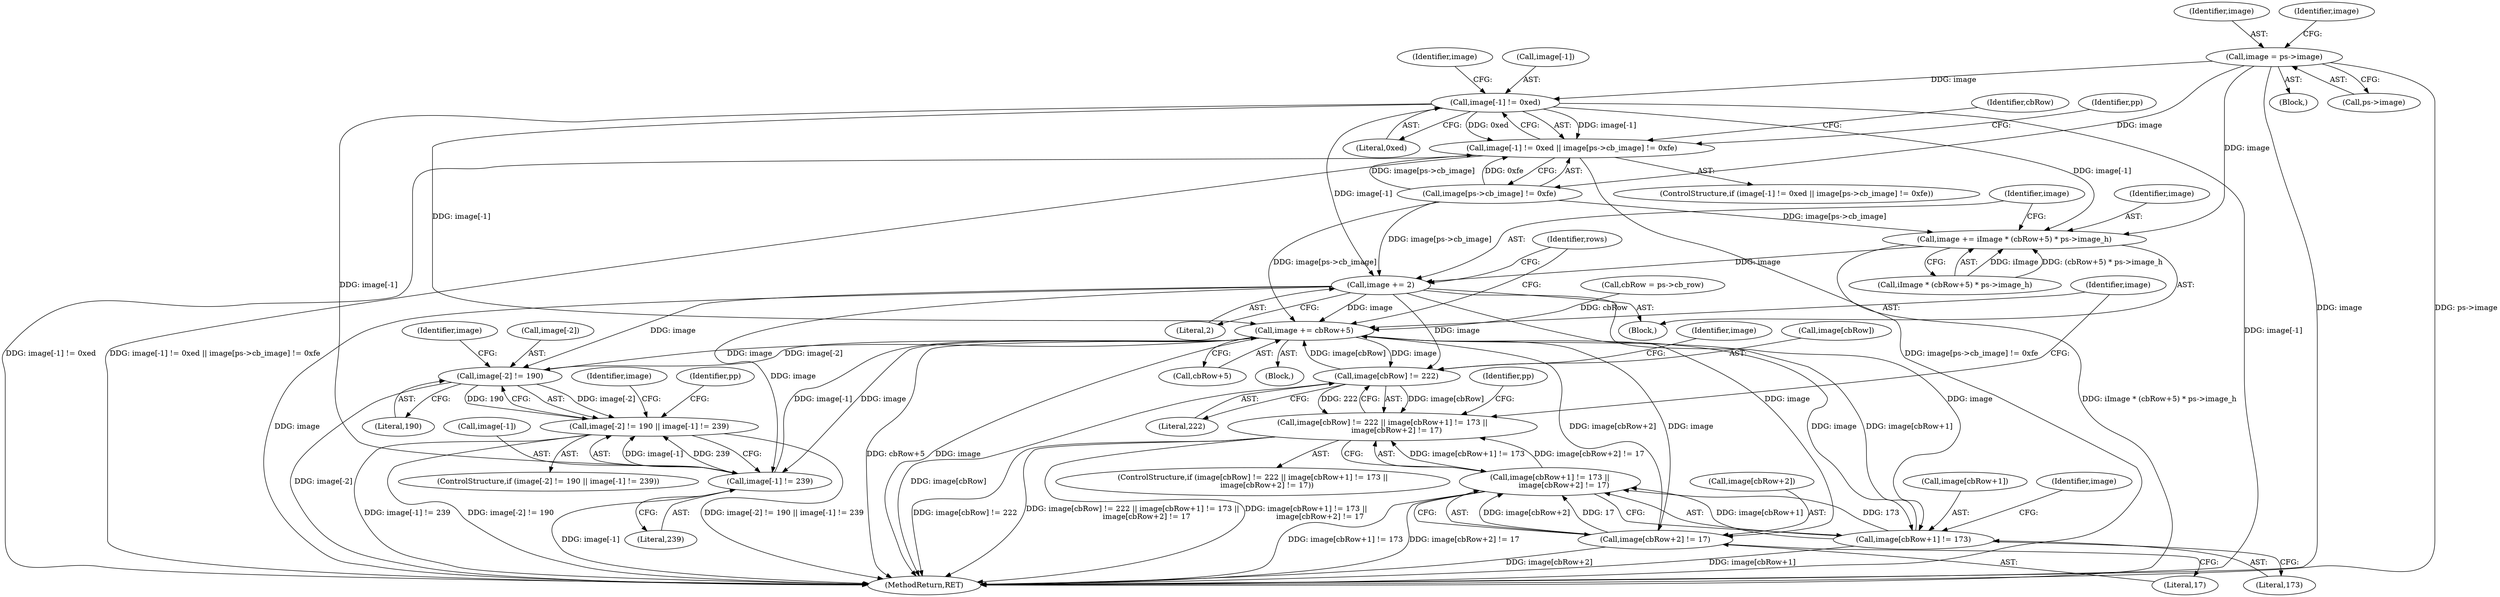 digraph "0_Android_9d4853418ab2f754c2b63e091c29c5529b8b86ca_138@array" {
"1000114" [label="(Call,image[-1] != 0xed)"];
"1000107" [label="(Call,image = ps->image)"];
"1000113" [label="(Call,image[-1] != 0xed || image[ps->cb_image] != 0xfe)"];
"1000144" [label="(Call,image += iImage * (cbRow+5) * ps->image_h)"];
"1000155" [label="(Call,image += 2)"];
"1000166" [label="(Call,image[-2] != 190)"];
"1000165" [label="(Call,image[-2] != 190 || image[-1] != 239)"];
"1000206" [label="(Call,image += cbRow+5)"];
"1000172" [label="(Call,image[-1] != 239)"];
"1000183" [label="(Call,image[cbRow] != 222)"];
"1000182" [label="(Call,image[cbRow] != 222 || image[cbRow+1] != 173 ||\n            image[cbRow+2] != 17)"];
"1000189" [label="(Call,image[cbRow+1] != 173)"];
"1000188" [label="(Call,image[cbRow+1] != 173 ||\n            image[cbRow+2] != 17)"];
"1000196" [label="(Call,image[cbRow+2] != 17)"];
"1000156" [label="(Identifier,image)"];
"1000189" [label="(Call,image[cbRow+1] != 173)"];
"1000208" [label="(Call,cbRow+5)"];
"1000177" [label="(Literal,239)"];
"1000183" [label="(Call,image[cbRow] != 222)"];
"1000112" [label="(ControlStructure,if (image[-1] != 0xed || image[ps->cb_image] != 0xfe))"];
"1000114" [label="(Call,image[-1] != 0xed)"];
"1000163" [label="(Block,)"];
"1000146" [label="(Call,iImage * (cbRow+5) * ps->image_h)"];
"1000190" [label="(Call,image[cbRow+1])"];
"1000108" [label="(Identifier,image)"];
"1000116" [label="(Identifier,image)"];
"1000165" [label="(Call,image[-2] != 190 || image[-1] != 239)"];
"1000191" [label="(Identifier,image)"];
"1000166" [label="(Call,image[-2] != 190)"];
"1000171" [label="(Literal,190)"];
"1000207" [label="(Identifier,image)"];
"1000187" [label="(Literal,222)"];
"1000120" [label="(Call,image[ps->cb_image] != 0xfe)"];
"1000173" [label="(Call,image[-1])"];
"1000131" [label="(Block,)"];
"1000115" [label="(Call,image[-1])"];
"1000172" [label="(Call,image[-1] != 239)"];
"1000188" [label="(Call,image[cbRow+1] != 173 ||\n            image[cbRow+2] != 17)"];
"1000144" [label="(Call,image += iImage * (cbRow+5) * ps->image_h)"];
"1000157" [label="(Literal,2)"];
"1000179" [label="(Identifier,pp)"];
"1000161" [label="(Identifier,rows)"];
"1000128" [label="(Identifier,pp)"];
"1000195" [label="(Literal,173)"];
"1000182" [label="(Call,image[cbRow] != 222 || image[cbRow+1] != 173 ||\n            image[cbRow+2] != 17)"];
"1000107" [label="(Call,image = ps->image)"];
"1000145" [label="(Identifier,image)"];
"1000164" [label="(ControlStructure,if (image[-2] != 190 || image[-1] != 239))"];
"1000206" [label="(Call,image += cbRow+5)"];
"1000119" [label="(Literal,0xed)"];
"1000181" [label="(ControlStructure,if (image[cbRow] != 222 || image[cbRow+1] != 173 ||\n            image[cbRow+2] != 17))"];
"1000167" [label="(Call,image[-2])"];
"1000211" [label="(MethodReturn,RET)"];
"1000196" [label="(Call,image[cbRow+2] != 17)"];
"1000174" [label="(Identifier,image)"];
"1000197" [label="(Call,image[cbRow+2])"];
"1000202" [label="(Literal,17)"];
"1000105" [label="(Block,)"];
"1000198" [label="(Identifier,image)"];
"1000155" [label="(Call,image += 2)"];
"1000185" [label="(Identifier,image)"];
"1000133" [label="(Call,cbRow = ps->cb_row)"];
"1000184" [label="(Call,image[cbRow])"];
"1000204" [label="(Identifier,pp)"];
"1000113" [label="(Call,image[-1] != 0xed || image[ps->cb_image] != 0xfe)"];
"1000109" [label="(Call,ps->image)"];
"1000122" [label="(Identifier,image)"];
"1000134" [label="(Identifier,cbRow)"];
"1000114" -> "1000113"  [label="AST: "];
"1000114" -> "1000119"  [label="CFG: "];
"1000115" -> "1000114"  [label="AST: "];
"1000119" -> "1000114"  [label="AST: "];
"1000122" -> "1000114"  [label="CFG: "];
"1000113" -> "1000114"  [label="CFG: "];
"1000114" -> "1000211"  [label="DDG: image[-1]"];
"1000114" -> "1000113"  [label="DDG: image[-1]"];
"1000114" -> "1000113"  [label="DDG: 0xed"];
"1000107" -> "1000114"  [label="DDG: image"];
"1000114" -> "1000144"  [label="DDG: image[-1]"];
"1000114" -> "1000155"  [label="DDG: image[-1]"];
"1000114" -> "1000172"  [label="DDG: image[-1]"];
"1000114" -> "1000206"  [label="DDG: image[-1]"];
"1000107" -> "1000105"  [label="AST: "];
"1000107" -> "1000109"  [label="CFG: "];
"1000108" -> "1000107"  [label="AST: "];
"1000109" -> "1000107"  [label="AST: "];
"1000116" -> "1000107"  [label="CFG: "];
"1000107" -> "1000211"  [label="DDG: image"];
"1000107" -> "1000211"  [label="DDG: ps->image"];
"1000107" -> "1000120"  [label="DDG: image"];
"1000107" -> "1000144"  [label="DDG: image"];
"1000113" -> "1000112"  [label="AST: "];
"1000113" -> "1000120"  [label="CFG: "];
"1000120" -> "1000113"  [label="AST: "];
"1000128" -> "1000113"  [label="CFG: "];
"1000134" -> "1000113"  [label="CFG: "];
"1000113" -> "1000211"  [label="DDG: image[-1] != 0xed"];
"1000113" -> "1000211"  [label="DDG: image[-1] != 0xed || image[ps->cb_image] != 0xfe"];
"1000113" -> "1000211"  [label="DDG: image[ps->cb_image] != 0xfe"];
"1000120" -> "1000113"  [label="DDG: image[ps->cb_image]"];
"1000120" -> "1000113"  [label="DDG: 0xfe"];
"1000144" -> "1000131"  [label="AST: "];
"1000144" -> "1000146"  [label="CFG: "];
"1000145" -> "1000144"  [label="AST: "];
"1000146" -> "1000144"  [label="AST: "];
"1000156" -> "1000144"  [label="CFG: "];
"1000144" -> "1000211"  [label="DDG: iImage * (cbRow+5) * ps->image_h"];
"1000146" -> "1000144"  [label="DDG: iImage"];
"1000146" -> "1000144"  [label="DDG: (cbRow+5) * ps->image_h"];
"1000120" -> "1000144"  [label="DDG: image[ps->cb_image]"];
"1000144" -> "1000155"  [label="DDG: image"];
"1000155" -> "1000131"  [label="AST: "];
"1000155" -> "1000157"  [label="CFG: "];
"1000156" -> "1000155"  [label="AST: "];
"1000157" -> "1000155"  [label="AST: "];
"1000161" -> "1000155"  [label="CFG: "];
"1000155" -> "1000211"  [label="DDG: image"];
"1000120" -> "1000155"  [label="DDG: image[ps->cb_image]"];
"1000155" -> "1000166"  [label="DDG: image"];
"1000155" -> "1000172"  [label="DDG: image"];
"1000155" -> "1000183"  [label="DDG: image"];
"1000155" -> "1000189"  [label="DDG: image"];
"1000155" -> "1000196"  [label="DDG: image"];
"1000155" -> "1000206"  [label="DDG: image"];
"1000166" -> "1000165"  [label="AST: "];
"1000166" -> "1000171"  [label="CFG: "];
"1000167" -> "1000166"  [label="AST: "];
"1000171" -> "1000166"  [label="AST: "];
"1000174" -> "1000166"  [label="CFG: "];
"1000165" -> "1000166"  [label="CFG: "];
"1000166" -> "1000211"  [label="DDG: image[-2]"];
"1000166" -> "1000165"  [label="DDG: image[-2]"];
"1000166" -> "1000165"  [label="DDG: 190"];
"1000206" -> "1000166"  [label="DDG: image"];
"1000166" -> "1000206"  [label="DDG: image[-2]"];
"1000165" -> "1000164"  [label="AST: "];
"1000165" -> "1000172"  [label="CFG: "];
"1000172" -> "1000165"  [label="AST: "];
"1000179" -> "1000165"  [label="CFG: "];
"1000185" -> "1000165"  [label="CFG: "];
"1000165" -> "1000211"  [label="DDG: image[-1] != 239"];
"1000165" -> "1000211"  [label="DDG: image[-2] != 190"];
"1000165" -> "1000211"  [label="DDG: image[-2] != 190 || image[-1] != 239"];
"1000172" -> "1000165"  [label="DDG: image[-1]"];
"1000172" -> "1000165"  [label="DDG: 239"];
"1000206" -> "1000163"  [label="AST: "];
"1000206" -> "1000208"  [label="CFG: "];
"1000207" -> "1000206"  [label="AST: "];
"1000208" -> "1000206"  [label="AST: "];
"1000161" -> "1000206"  [label="CFG: "];
"1000206" -> "1000211"  [label="DDG: cbRow+5"];
"1000206" -> "1000211"  [label="DDG: image"];
"1000206" -> "1000172"  [label="DDG: image"];
"1000206" -> "1000183"  [label="DDG: image"];
"1000206" -> "1000189"  [label="DDG: image"];
"1000206" -> "1000196"  [label="DDG: image"];
"1000133" -> "1000206"  [label="DDG: cbRow"];
"1000189" -> "1000206"  [label="DDG: image[cbRow+1]"];
"1000183" -> "1000206"  [label="DDG: image[cbRow]"];
"1000196" -> "1000206"  [label="DDG: image[cbRow+2]"];
"1000172" -> "1000206"  [label="DDG: image[-1]"];
"1000120" -> "1000206"  [label="DDG: image[ps->cb_image]"];
"1000172" -> "1000177"  [label="CFG: "];
"1000173" -> "1000172"  [label="AST: "];
"1000177" -> "1000172"  [label="AST: "];
"1000172" -> "1000211"  [label="DDG: image[-1]"];
"1000183" -> "1000182"  [label="AST: "];
"1000183" -> "1000187"  [label="CFG: "];
"1000184" -> "1000183"  [label="AST: "];
"1000187" -> "1000183"  [label="AST: "];
"1000191" -> "1000183"  [label="CFG: "];
"1000182" -> "1000183"  [label="CFG: "];
"1000183" -> "1000211"  [label="DDG: image[cbRow]"];
"1000183" -> "1000182"  [label="DDG: image[cbRow]"];
"1000183" -> "1000182"  [label="DDG: 222"];
"1000182" -> "1000181"  [label="AST: "];
"1000182" -> "1000188"  [label="CFG: "];
"1000188" -> "1000182"  [label="AST: "];
"1000204" -> "1000182"  [label="CFG: "];
"1000207" -> "1000182"  [label="CFG: "];
"1000182" -> "1000211"  [label="DDG: image[cbRow] != 222 || image[cbRow+1] != 173 ||\n            image[cbRow+2] != 17"];
"1000182" -> "1000211"  [label="DDG: image[cbRow+1] != 173 ||\n            image[cbRow+2] != 17"];
"1000182" -> "1000211"  [label="DDG: image[cbRow] != 222"];
"1000188" -> "1000182"  [label="DDG: image[cbRow+1] != 173"];
"1000188" -> "1000182"  [label="DDG: image[cbRow+2] != 17"];
"1000189" -> "1000188"  [label="AST: "];
"1000189" -> "1000195"  [label="CFG: "];
"1000190" -> "1000189"  [label="AST: "];
"1000195" -> "1000189"  [label="AST: "];
"1000198" -> "1000189"  [label="CFG: "];
"1000188" -> "1000189"  [label="CFG: "];
"1000189" -> "1000211"  [label="DDG: image[cbRow+1]"];
"1000189" -> "1000188"  [label="DDG: image[cbRow+1]"];
"1000189" -> "1000188"  [label="DDG: 173"];
"1000188" -> "1000196"  [label="CFG: "];
"1000196" -> "1000188"  [label="AST: "];
"1000188" -> "1000211"  [label="DDG: image[cbRow+1] != 173"];
"1000188" -> "1000211"  [label="DDG: image[cbRow+2] != 17"];
"1000196" -> "1000188"  [label="DDG: image[cbRow+2]"];
"1000196" -> "1000188"  [label="DDG: 17"];
"1000196" -> "1000202"  [label="CFG: "];
"1000197" -> "1000196"  [label="AST: "];
"1000202" -> "1000196"  [label="AST: "];
"1000196" -> "1000211"  [label="DDG: image[cbRow+2]"];
}
